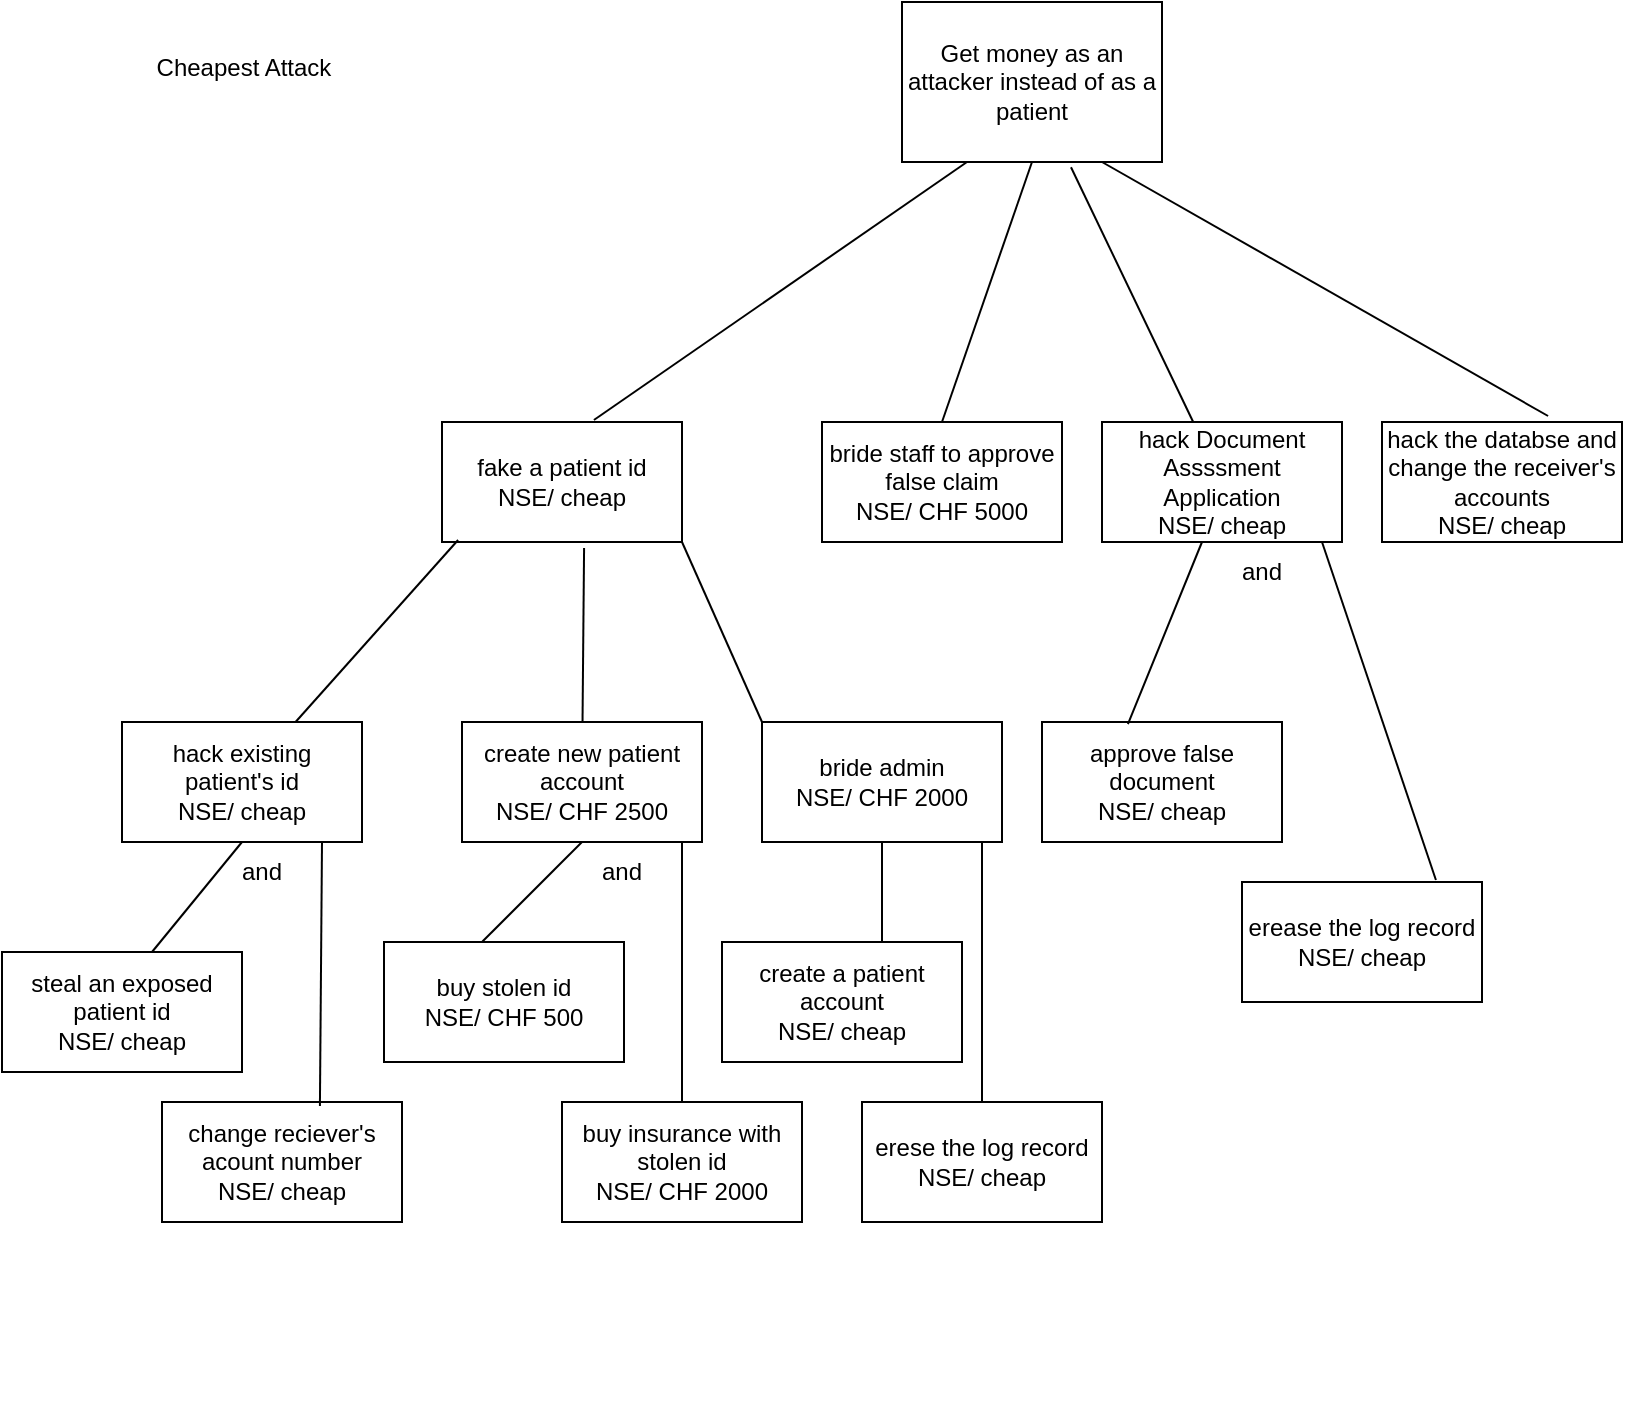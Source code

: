 <mxfile version="21.0.8" type="github">
  <diagram name="Page-1" id="jTgoiPRyH_wtlVoX9hBD">
    <mxGraphModel dx="1461" dy="634" grid="1" gridSize="10" guides="1" tooltips="1" connect="1" arrows="1" fold="1" page="1" pageScale="1" pageWidth="827" pageHeight="1169" math="0" shadow="0">
      <root>
        <mxCell id="0" />
        <mxCell id="1" parent="0" />
        <mxCell id="ks_e0K6Obnc2zDYWN54F-1" value="&lt;div&gt;Get money as an attacker instead of as a patient&lt;/div&gt;" style="rounded=0;whiteSpace=wrap;html=1;" parent="1" vertex="1">
          <mxGeometry x="450" y="50" width="130" height="80" as="geometry" />
        </mxCell>
        <mxCell id="ks_e0K6Obnc2zDYWN54F-2" value="&lt;div&gt;hack existing &lt;br&gt;&lt;/div&gt;&lt;div&gt;patient&#39;s id &lt;br&gt;&lt;/div&gt;&lt;div&gt;NSE/ cheap&lt;br&gt;&lt;/div&gt;" style="rounded=0;whiteSpace=wrap;html=1;" parent="1" vertex="1">
          <mxGeometry x="60" y="410" width="120" height="60" as="geometry" />
        </mxCell>
        <mxCell id="ks_e0K6Obnc2zDYWN54F-3" value="&lt;div&gt;steal an exposed patient id &lt;br&gt;&lt;/div&gt;&lt;div&gt;NSE/ cheap&lt;br&gt;&lt;/div&gt;" style="rounded=0;whiteSpace=wrap;html=1;" parent="1" vertex="1">
          <mxGeometry y="525" width="120" height="60" as="geometry" />
        </mxCell>
        <mxCell id="ks_e0K6Obnc2zDYWN54F-4" value="&lt;div&gt;create new patient account&lt;/div&gt;NSE/ CHF 2500" style="rounded=0;whiteSpace=wrap;html=1;" parent="1" vertex="1">
          <mxGeometry x="230" y="410" width="120" height="60" as="geometry" />
        </mxCell>
        <mxCell id="ks_e0K6Obnc2zDYWN54F-5" value="&lt;div&gt;change reciever&#39;s acount number&lt;/div&gt;&lt;div&gt;NSE/ cheap&lt;br&gt;&lt;/div&gt;" style="rounded=0;whiteSpace=wrap;html=1;" parent="1" vertex="1">
          <mxGeometry x="80" y="600" width="120" height="60" as="geometry" />
        </mxCell>
        <mxCell id="ks_e0K6Obnc2zDYWN54F-6" value="&lt;div&gt;buy stolen id&lt;/div&gt;&lt;div&gt;NSE/ CHF 500&lt;/div&gt;" style="rounded=0;whiteSpace=wrap;html=1;" parent="1" vertex="1">
          <mxGeometry x="191" y="520" width="120" height="60" as="geometry" />
        </mxCell>
        <mxCell id="ks_e0K6Obnc2zDYWN54F-7" value="&lt;div&gt;buy insurance with stolen id &lt;br&gt;&lt;/div&gt;&lt;div&gt;NSE/ CHF 2000&lt;br&gt;&lt;/div&gt;" style="rounded=0;whiteSpace=wrap;html=1;" parent="1" vertex="1">
          <mxGeometry x="280" y="600" width="120" height="60" as="geometry" />
        </mxCell>
        <mxCell id="ks_e0K6Obnc2zDYWN54F-8" value="&lt;div&gt;bride staff to approve false claim&lt;/div&gt;&lt;div&gt;NSE/ CHF 5000&lt;br&gt;&lt;/div&gt;" style="rounded=0;whiteSpace=wrap;html=1;" parent="1" vertex="1">
          <mxGeometry x="410" y="260" width="120" height="60" as="geometry" />
        </mxCell>
        <mxCell id="ks_e0K6Obnc2zDYWN54F-12" value="" style="endArrow=none;html=1;rounded=0;entryX=0.5;entryY=0;entryDx=0;entryDy=0;exitX=0.5;exitY=1;exitDx=0;exitDy=0;" parent="1" target="ks_e0K6Obnc2zDYWN54F-8" edge="1" source="ks_e0K6Obnc2zDYWN54F-1">
          <mxGeometry width="50" height="50" relative="1" as="geometry">
            <mxPoint x="390" y="140" as="sourcePoint" />
            <mxPoint x="440" y="90" as="targetPoint" />
          </mxGeometry>
        </mxCell>
        <mxCell id="ks_e0K6Obnc2zDYWN54F-14" value="&lt;div&gt;bride admin&lt;/div&gt;&lt;div&gt;NSE/ CHF 2000&lt;/div&gt;" style="rounded=0;whiteSpace=wrap;html=1;" parent="1" vertex="1">
          <mxGeometry x="380" y="410" width="120" height="60" as="geometry" />
        </mxCell>
        <mxCell id="ks_e0K6Obnc2zDYWN54F-15" value="&lt;div&gt;fake a patient id&lt;/div&gt;&lt;div&gt;NSE/ cheap&lt;/div&gt;" style="rounded=0;whiteSpace=wrap;html=1;" parent="1" vertex="1">
          <mxGeometry x="220" y="260" width="120" height="60" as="geometry" />
        </mxCell>
        <mxCell id="ks_e0K6Obnc2zDYWN54F-16" value="" style="endArrow=none;html=1;rounded=0;entryX=0.067;entryY=0.983;entryDx=0;entryDy=0;entryPerimeter=0;" parent="1" source="ks_e0K6Obnc2zDYWN54F-2" target="ks_e0K6Obnc2zDYWN54F-15" edge="1">
          <mxGeometry width="50" height="50" relative="1" as="geometry">
            <mxPoint x="140" y="430" as="sourcePoint" />
            <mxPoint x="190" y="380" as="targetPoint" />
          </mxGeometry>
        </mxCell>
        <mxCell id="ks_e0K6Obnc2zDYWN54F-17" value="" style="endArrow=none;html=1;rounded=1;entryX=0.592;entryY=1.05;entryDx=0;entryDy=0;entryPerimeter=0;" parent="1" source="ks_e0K6Obnc2zDYWN54F-4" target="ks_e0K6Obnc2zDYWN54F-15" edge="1">
          <mxGeometry width="50" height="50" relative="1" as="geometry">
            <mxPoint x="210" y="430" as="sourcePoint" />
            <mxPoint x="260" y="380" as="targetPoint" />
          </mxGeometry>
        </mxCell>
        <mxCell id="ks_e0K6Obnc2zDYWN54F-18" value="" style="endArrow=none;html=1;rounded=0;exitX=0;exitY=0;exitDx=0;exitDy=0;entryX=1;entryY=1;entryDx=0;entryDy=0;" parent="1" source="ks_e0K6Obnc2zDYWN54F-14" target="ks_e0K6Obnc2zDYWN54F-15" edge="1">
          <mxGeometry width="50" height="50" relative="1" as="geometry">
            <mxPoint x="250" y="430" as="sourcePoint" />
            <mxPoint x="340" y="390" as="targetPoint" />
          </mxGeometry>
        </mxCell>
        <mxCell id="ks_e0K6Obnc2zDYWN54F-21" value="&lt;div&gt;hack Document Assssment Application&lt;/div&gt;&lt;div&gt;NSE/ cheap&lt;br&gt;&lt;/div&gt;" style="rounded=0;whiteSpace=wrap;html=1;" parent="1" vertex="1">
          <mxGeometry x="550" y="260" width="120" height="60" as="geometry" />
        </mxCell>
        <mxCell id="ks_e0K6Obnc2zDYWN54F-22" value="&lt;div&gt;approve false document&lt;/div&gt;&lt;div&gt;NSE/ cheap&lt;/div&gt;" style="rounded=0;whiteSpace=wrap;html=1;" parent="1" vertex="1">
          <mxGeometry x="520" y="410" width="120" height="60" as="geometry" />
        </mxCell>
        <mxCell id="ks_e0K6Obnc2zDYWN54F-23" value="&lt;div&gt;erease the log record&lt;br&gt;&lt;/div&gt;&lt;div&gt;NSE/ cheap&lt;/div&gt;" style="rounded=0;whiteSpace=wrap;html=1;" parent="1" vertex="1">
          <mxGeometry x="620" y="490" width="120" height="60" as="geometry" />
        </mxCell>
        <mxCell id="ks_e0K6Obnc2zDYWN54F-24" value="&lt;div&gt;hack the databse and change the receiver&#39;s accounts&lt;/div&gt;&lt;div&gt;NSE/ cheap&lt;/div&gt;" style="rounded=0;whiteSpace=wrap;html=1;" parent="1" vertex="1">
          <mxGeometry x="690" y="260" width="120" height="60" as="geometry" />
        </mxCell>
        <mxCell id="ks_e0K6Obnc2zDYWN54F-25" value="" style="endArrow=none;html=1;rounded=0;exitX=0.633;exitY=-0.017;exitDx=0;exitDy=0;exitPerimeter=0;entryX=0.25;entryY=1;entryDx=0;entryDy=0;" parent="1" source="ks_e0K6Obnc2zDYWN54F-15" edge="1" target="ks_e0K6Obnc2zDYWN54F-1">
          <mxGeometry width="50" height="50" relative="1" as="geometry">
            <mxPoint x="290" y="190" as="sourcePoint" />
            <mxPoint x="340" y="140" as="targetPoint" />
          </mxGeometry>
        </mxCell>
        <mxCell id="ks_e0K6Obnc2zDYWN54F-26" value="" style="endArrow=none;html=1;rounded=0;entryX=0.692;entryY=-0.05;entryDx=0;entryDy=0;entryPerimeter=0;" parent="1" target="ks_e0K6Obnc2zDYWN54F-24" edge="1">
          <mxGeometry width="50" height="50" relative="1" as="geometry">
            <mxPoint x="550" y="130" as="sourcePoint" />
            <mxPoint x="470" y="90" as="targetPoint" />
          </mxGeometry>
        </mxCell>
        <mxCell id="g4srcyuWKNFCiyld1sz4-1" value="" style="endArrow=none;html=1;rounded=0;exitX=0.625;exitY=0;exitDx=0;exitDy=0;exitPerimeter=0;" edge="1" parent="1" source="ks_e0K6Obnc2zDYWN54F-3">
          <mxGeometry width="50" height="50" relative="1" as="geometry">
            <mxPoint x="70" y="530" as="sourcePoint" />
            <mxPoint x="120" y="470" as="targetPoint" />
          </mxGeometry>
        </mxCell>
        <mxCell id="g4srcyuWKNFCiyld1sz4-2" value="" style="endArrow=none;html=1;rounded=0;exitX=0.658;exitY=0.033;exitDx=0;exitDy=0;exitPerimeter=0;" edge="1" parent="1" source="ks_e0K6Obnc2zDYWN54F-5">
          <mxGeometry width="50" height="50" relative="1" as="geometry">
            <mxPoint x="110" y="520" as="sourcePoint" />
            <mxPoint x="160" y="470" as="targetPoint" />
          </mxGeometry>
        </mxCell>
        <mxCell id="g4srcyuWKNFCiyld1sz4-3" value="" style="endArrow=none;html=1;rounded=0;" edge="1" parent="1">
          <mxGeometry width="50" height="50" relative="1" as="geometry">
            <mxPoint x="240" y="520" as="sourcePoint" />
            <mxPoint x="290" y="470" as="targetPoint" />
          </mxGeometry>
        </mxCell>
        <mxCell id="g4srcyuWKNFCiyld1sz4-4" value="" style="endArrow=none;html=1;rounded=0;exitX=0.5;exitY=0;exitDx=0;exitDy=0;" edge="1" parent="1" source="ks_e0K6Obnc2zDYWN54F-7">
          <mxGeometry width="50" height="50" relative="1" as="geometry">
            <mxPoint x="290" y="520" as="sourcePoint" />
            <mxPoint x="340" y="470" as="targetPoint" />
          </mxGeometry>
        </mxCell>
        <mxCell id="g4srcyuWKNFCiyld1sz4-5" value="" style="endArrow=none;html=1;rounded=0;entryX=0.65;entryY=1.033;entryDx=0;entryDy=0;entryPerimeter=0;" edge="1" parent="1" source="ks_e0K6Obnc2zDYWN54F-21" target="ks_e0K6Obnc2zDYWN54F-1">
          <mxGeometry width="50" height="50" relative="1" as="geometry">
            <mxPoint x="530" y="180" as="sourcePoint" />
            <mxPoint x="580" y="130" as="targetPoint" />
          </mxGeometry>
        </mxCell>
        <mxCell id="g4srcyuWKNFCiyld1sz4-6" value="" style="endArrow=none;html=1;rounded=0;exitX=0.358;exitY=0.017;exitDx=0;exitDy=0;exitPerimeter=0;" edge="1" parent="1" source="ks_e0K6Obnc2zDYWN54F-22">
          <mxGeometry width="50" height="50" relative="1" as="geometry">
            <mxPoint x="550" y="370" as="sourcePoint" />
            <mxPoint x="600" y="320" as="targetPoint" />
          </mxGeometry>
        </mxCell>
        <mxCell id="g4srcyuWKNFCiyld1sz4-7" value="" style="endArrow=none;html=1;rounded=0;exitX=0.808;exitY=-0.017;exitDx=0;exitDy=0;exitPerimeter=0;" edge="1" parent="1" source="ks_e0K6Obnc2zDYWN54F-23">
          <mxGeometry width="50" height="50" relative="1" as="geometry">
            <mxPoint x="610" y="370" as="sourcePoint" />
            <mxPoint x="660" y="320" as="targetPoint" />
          </mxGeometry>
        </mxCell>
        <mxCell id="g4srcyuWKNFCiyld1sz4-8" value="and" style="text;html=1;strokeColor=none;fillColor=none;align=center;verticalAlign=middle;whiteSpace=wrap;rounded=0;" vertex="1" parent="1">
          <mxGeometry x="600" y="320" width="60" height="30" as="geometry" />
        </mxCell>
        <mxCell id="g4srcyuWKNFCiyld1sz4-9" value="and" style="text;html=1;strokeColor=none;fillColor=none;align=center;verticalAlign=middle;whiteSpace=wrap;rounded=0;" vertex="1" parent="1">
          <mxGeometry x="100" y="470" width="60" height="30" as="geometry" />
        </mxCell>
        <mxCell id="g4srcyuWKNFCiyld1sz4-10" value="and" style="text;html=1;strokeColor=none;fillColor=none;align=center;verticalAlign=middle;whiteSpace=wrap;rounded=0;" vertex="1" parent="1">
          <mxGeometry x="280" y="470" width="60" height="30" as="geometry" />
        </mxCell>
        <mxCell id="g4srcyuWKNFCiyld1sz4-11" value="" style="endArrow=none;html=1;rounded=0;" edge="1" parent="1">
          <mxGeometry width="50" height="50" relative="1" as="geometry">
            <mxPoint x="440" y="520" as="sourcePoint" />
            <mxPoint x="440" y="470" as="targetPoint" />
          </mxGeometry>
        </mxCell>
        <mxCell id="g4srcyuWKNFCiyld1sz4-12" value="&lt;div&gt;create a patient account&lt;/div&gt;&lt;div&gt;NSE/ cheap&lt;br&gt;&lt;/div&gt;" style="rounded=0;whiteSpace=wrap;html=1;" vertex="1" parent="1">
          <mxGeometry x="360" y="520" width="120" height="60" as="geometry" />
        </mxCell>
        <mxCell id="g4srcyuWKNFCiyld1sz4-13" value="&lt;div&gt;erese the log record&lt;/div&gt;&lt;div&gt;NSE/ cheap&lt;br&gt;&lt;/div&gt;" style="rounded=0;whiteSpace=wrap;html=1;" vertex="1" parent="1">
          <mxGeometry x="430" y="600" width="120" height="60" as="geometry" />
        </mxCell>
        <mxCell id="g4srcyuWKNFCiyld1sz4-14" value="" style="endArrow=none;html=1;rounded=0;" edge="1" parent="1" source="g4srcyuWKNFCiyld1sz4-13">
          <mxGeometry width="50" height="50" relative="1" as="geometry">
            <mxPoint x="440" y="520" as="sourcePoint" />
            <mxPoint x="490" y="470" as="targetPoint" />
          </mxGeometry>
        </mxCell>
        <mxCell id="g4srcyuWKNFCiyld1sz4-15" value="&#xa;&lt;span id=&quot;page14R_mcid38&quot; class=&quot;markedContent&quot;&gt;&lt;span dir=&quot;ltr&quot; role=&quot;presentation&quot; style=&quot;left: calc(var(--scale-factor)*15.33px); top: calc(var(--scale-factor)*21.52px); font-size: calc(var(--scale-factor)*8.64px); font-family: sans-serif; transform: scaleX(0.992);&quot;&gt;Cheapest Attack&lt;/span&gt;&lt;/span&gt;&#xa;&#xa;" style="text;html=1;strokeColor=none;fillColor=none;align=center;verticalAlign=middle;whiteSpace=wrap;rounded=0;" vertex="1" parent="1">
          <mxGeometry x="51" y="75" width="140" height="30" as="geometry" />
        </mxCell>
        <mxCell id="g4srcyuWKNFCiyld1sz4-19" value="&lt;span id=&quot;page14R_mcid39&quot; class=&quot;markedContent&quot;&gt;&lt;/span&gt;" style="text;html=1;strokeColor=none;fillColor=none;align=center;verticalAlign=middle;whiteSpace=wrap;rounded=0;" vertex="1" parent="1">
          <mxGeometry y="730" width="680" height="30" as="geometry" />
        </mxCell>
      </root>
    </mxGraphModel>
  </diagram>
</mxfile>
